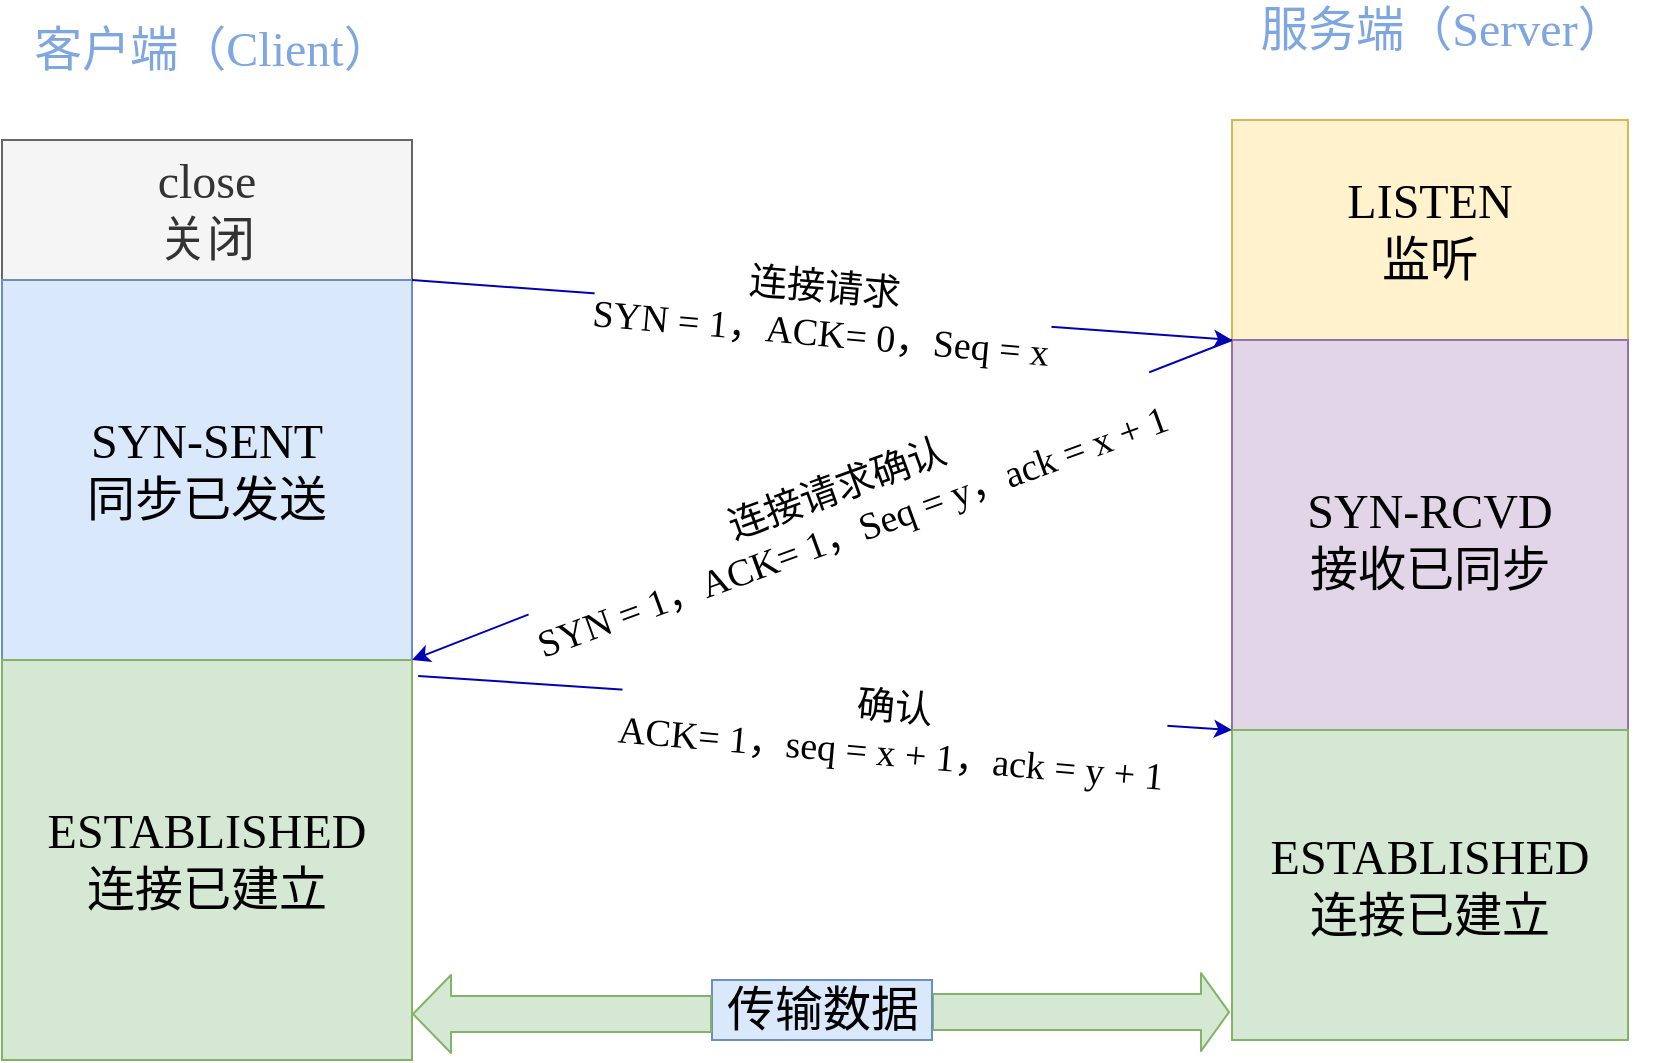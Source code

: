 <mxfile version="14.8.0" type="github">
  <diagram id="X2jCxkgvXmnpkRFKVwW3" name="第 1 页">
    <mxGraphModel dx="1025" dy="841" grid="1" gridSize="10" guides="1" tooltips="1" connect="1" arrows="1" fold="1" page="1" pageScale="1" pageWidth="827" pageHeight="1169" math="0" shadow="0">
      <root>
        <mxCell id="0" />
        <mxCell id="1" parent="0" />
        <mxCell id="EsbE822QFZ23bRu3dG4t-15" value="close&lt;br style=&quot;font-size: 24px;&quot;&gt;关闭" style="rounded=0;whiteSpace=wrap;html=1;fillColor=#f5f5f5;strokeColor=#666666;fontSize=24;fontColor=#333333;fontFamily=Comic Sans MS;" vertex="1" parent="1">
          <mxGeometry x="15" y="280" width="205" height="70" as="geometry" />
        </mxCell>
        <mxCell id="EsbE822QFZ23bRu3dG4t-18" value="SYN-SENT&lt;br style=&quot;font-size: 24px;&quot;&gt;同步已发送" style="rounded=0;whiteSpace=wrap;html=1;fillColor=#dae8fc;strokeColor=#6c8ebf;fontSize=24;fontFamily=Comic Sans MS;" vertex="1" parent="1">
          <mxGeometry x="15" y="350" width="205" height="190" as="geometry" />
        </mxCell>
        <mxCell id="EsbE822QFZ23bRu3dG4t-19" value="ESTABLISHED&lt;br style=&quot;font-size: 24px;&quot;&gt;连接已建立" style="rounded=0;whiteSpace=wrap;html=1;fillColor=#d5e8d4;strokeColor=#82b366;fontSize=24;fontFamily=Comic Sans MS;" vertex="1" parent="1">
          <mxGeometry x="15" y="540" width="205" height="200" as="geometry" />
        </mxCell>
        <mxCell id="EsbE822QFZ23bRu3dG4t-20" value="LISTEN&lt;br style=&quot;font-size: 24px;&quot;&gt;监听" style="rounded=0;whiteSpace=wrap;html=1;fillColor=#fff2cc;strokeColor=#d6b656;fontSize=24;fontFamily=Comic Sans MS;" vertex="1" parent="1">
          <mxGeometry x="630" y="270" width="198" height="110" as="geometry" />
        </mxCell>
        <mxCell id="EsbE822QFZ23bRu3dG4t-21" value="SYN-RCVD&lt;br style=&quot;font-size: 24px;&quot;&gt;接收已同步" style="rounded=0;whiteSpace=wrap;html=1;fillColor=#e1d5e7;strokeColor=#9673a6;fontSize=24;fontFamily=Comic Sans MS;" vertex="1" parent="1">
          <mxGeometry x="630" y="380" width="198" height="200" as="geometry" />
        </mxCell>
        <mxCell id="EsbE822QFZ23bRu3dG4t-22" value="ESTABLISHED&lt;br style=&quot;font-size: 24px;&quot;&gt;连接已建立" style="rounded=0;whiteSpace=wrap;html=1;fillColor=#d5e8d4;strokeColor=#82b366;fontSize=24;fontFamily=Comic Sans MS;" vertex="1" parent="1">
          <mxGeometry x="630" y="575" width="198" height="155" as="geometry" />
        </mxCell>
        <mxCell id="EsbE822QFZ23bRu3dG4t-23" value="客户端（Client）" style="text;html=1;resizable=0;autosize=1;align=center;verticalAlign=middle;points=[];fillColor=none;strokeColor=none;rounded=0;fontSize=24;fontFamily=Comic Sans MS;fontColor=#7EA6E0;" vertex="1" parent="1">
          <mxGeometry x="20" y="220" width="200" height="30" as="geometry" />
        </mxCell>
        <mxCell id="EsbE822QFZ23bRu3dG4t-25" value="服务端（Server）" style="text;html=1;resizable=0;autosize=1;align=center;verticalAlign=middle;points=[];fillColor=none;strokeColor=none;rounded=0;fontSize=24;fontFamily=Comic Sans MS;fontColor=#7EA6E0;" vertex="1" parent="1">
          <mxGeometry x="630" y="210" width="210" height="30" as="geometry" />
        </mxCell>
        <mxCell id="EsbE822QFZ23bRu3dG4t-26" value="" style="endArrow=classic;html=1;fontSize=30;exitX=1;exitY=1;exitDx=0;exitDy=0;strokeColor=#0000B8;entryX=0;entryY=0;entryDx=0;entryDy=0;" edge="1" parent="1" source="EsbE822QFZ23bRu3dG4t-15" target="EsbE822QFZ23bRu3dG4t-21">
          <mxGeometry relative="1" as="geometry">
            <mxPoint x="290" y="340" as="sourcePoint" />
            <mxPoint x="580" y="390" as="targetPoint" />
          </mxGeometry>
        </mxCell>
        <mxCell id="EsbE822QFZ23bRu3dG4t-27" value="连接请求&lt;br style=&quot;font-size: 19px;&quot;&gt;SYN = 1，ACK= 0，Seq = x" style="edgeLabel;resizable=0;html=1;align=center;verticalAlign=middle;fontSize=19;rotation=5;fontFamily=Comic Sans MS;" connectable="0" vertex="1" parent="EsbE822QFZ23bRu3dG4t-26">
          <mxGeometry relative="1" as="geometry" />
        </mxCell>
        <mxCell id="EsbE822QFZ23bRu3dG4t-40" value="" style="endArrow=classic;html=1;fontSize=19;strokeColor=#0000B8;entryX=1;entryY=0;entryDx=0;entryDy=0;exitX=0;exitY=0;exitDx=0;exitDy=0;" edge="1" parent="1" source="EsbE822QFZ23bRu3dG4t-21" target="EsbE822QFZ23bRu3dG4t-19">
          <mxGeometry relative="1" as="geometry">
            <mxPoint x="650" y="390" as="sourcePoint" />
            <mxPoint x="490" y="480" as="targetPoint" />
          </mxGeometry>
        </mxCell>
        <mxCell id="EsbE822QFZ23bRu3dG4t-41" value="&lt;span style=&quot;font-size: 19px&quot;&gt;连接请求确认&lt;/span&gt;&lt;br style=&quot;font-size: 19px&quot;&gt;&lt;span style=&quot;font-size: 19px&quot;&gt;SYN = 1，ACK= 1，Seq = y，ack = x + 1&lt;br&gt;&lt;/span&gt;" style="edgeLabel;resizable=0;html=1;align=center;verticalAlign=middle;rotation=-20;fontFamily=Comic Sans MS;" connectable="0" vertex="1" parent="EsbE822QFZ23bRu3dG4t-40">
          <mxGeometry relative="1" as="geometry">
            <mxPoint x="11" y="5" as="offset" />
          </mxGeometry>
        </mxCell>
        <mxCell id="EsbE822QFZ23bRu3dG4t-42" value="" style="endArrow=classic;html=1;fontSize=19;strokeColor=#0000B8;entryX=0;entryY=0;entryDx=0;entryDy=0;exitX=1.015;exitY=0.04;exitDx=0;exitDy=0;exitPerimeter=0;" edge="1" parent="1" source="EsbE822QFZ23bRu3dG4t-19" target="EsbE822QFZ23bRu3dG4t-22">
          <mxGeometry relative="1" as="geometry">
            <mxPoint x="219" y="545" as="sourcePoint" />
            <mxPoint x="609" y="585" as="targetPoint" />
          </mxGeometry>
        </mxCell>
        <mxCell id="EsbE822QFZ23bRu3dG4t-43" value="&lt;span style=&quot;font-size: 19px&quot;&gt;确认&lt;/span&gt;&lt;br style=&quot;font-size: 19px&quot;&gt;&lt;span style=&quot;font-size: 19px&quot;&gt;ACK= 1，seq = x + 1，ack = y + 1&lt;br&gt;&lt;/span&gt;" style="edgeLabel;resizable=0;html=1;align=center;verticalAlign=middle;rotation=5;fontFamily=Comic Sans MS;" connectable="0" vertex="1" parent="EsbE822QFZ23bRu3dG4t-42">
          <mxGeometry relative="1" as="geometry">
            <mxPoint x="33" y="13" as="offset" />
          </mxGeometry>
        </mxCell>
        <mxCell id="EsbE822QFZ23bRu3dG4t-44" value="" style="shape=flexArrow;endArrow=classic;startArrow=none;html=1;fontFamily=Comic Sans MS;fontSize=24;strokeColor=#82b366;entryX=-0.005;entryY=0.91;entryDx=0;entryDy=0;entryPerimeter=0;width=18;endSize=4.34;fontColor=#9AC7BF;fillColor=#d5e8d4;" edge="1" parent="1" target="EsbE822QFZ23bRu3dG4t-22">
          <mxGeometry width="100" height="100" relative="1" as="geometry">
            <mxPoint x="480" y="716" as="sourcePoint" />
            <mxPoint x="330" y="620" as="targetPoint" />
          </mxGeometry>
        </mxCell>
        <mxCell id="EsbE822QFZ23bRu3dG4t-45" value="传输数据" style="text;html=1;resizable=0;autosize=1;align=center;verticalAlign=middle;points=[];fillColor=#dae8fc;strokeColor=#6c8ebf;rounded=0;fontFamily=Comic Sans MS;fontSize=24;" vertex="1" parent="1">
          <mxGeometry x="370" y="700" width="110" height="30" as="geometry" />
        </mxCell>
        <mxCell id="EsbE822QFZ23bRu3dG4t-46" value="" style="shape=flexArrow;endArrow=none;startArrow=classic;html=1;fontFamily=Comic Sans MS;fontSize=24;strokeColor=#82b366;exitX=1;exitY=0.885;exitDx=0;exitDy=0;exitPerimeter=0;width=18;endSize=4.34;fontColor=#9AC7BF;fillColor=#d5e8d4;entryX=0;entryY=0.567;entryDx=0;entryDy=0;entryPerimeter=0;" edge="1" parent="1" source="EsbE822QFZ23bRu3dG4t-19" target="EsbE822QFZ23bRu3dG4t-45">
          <mxGeometry width="100" height="100" relative="1" as="geometry">
            <mxPoint x="220" y="717" as="sourcePoint" />
            <mxPoint x="360" y="717" as="targetPoint" />
          </mxGeometry>
        </mxCell>
      </root>
    </mxGraphModel>
  </diagram>
</mxfile>
